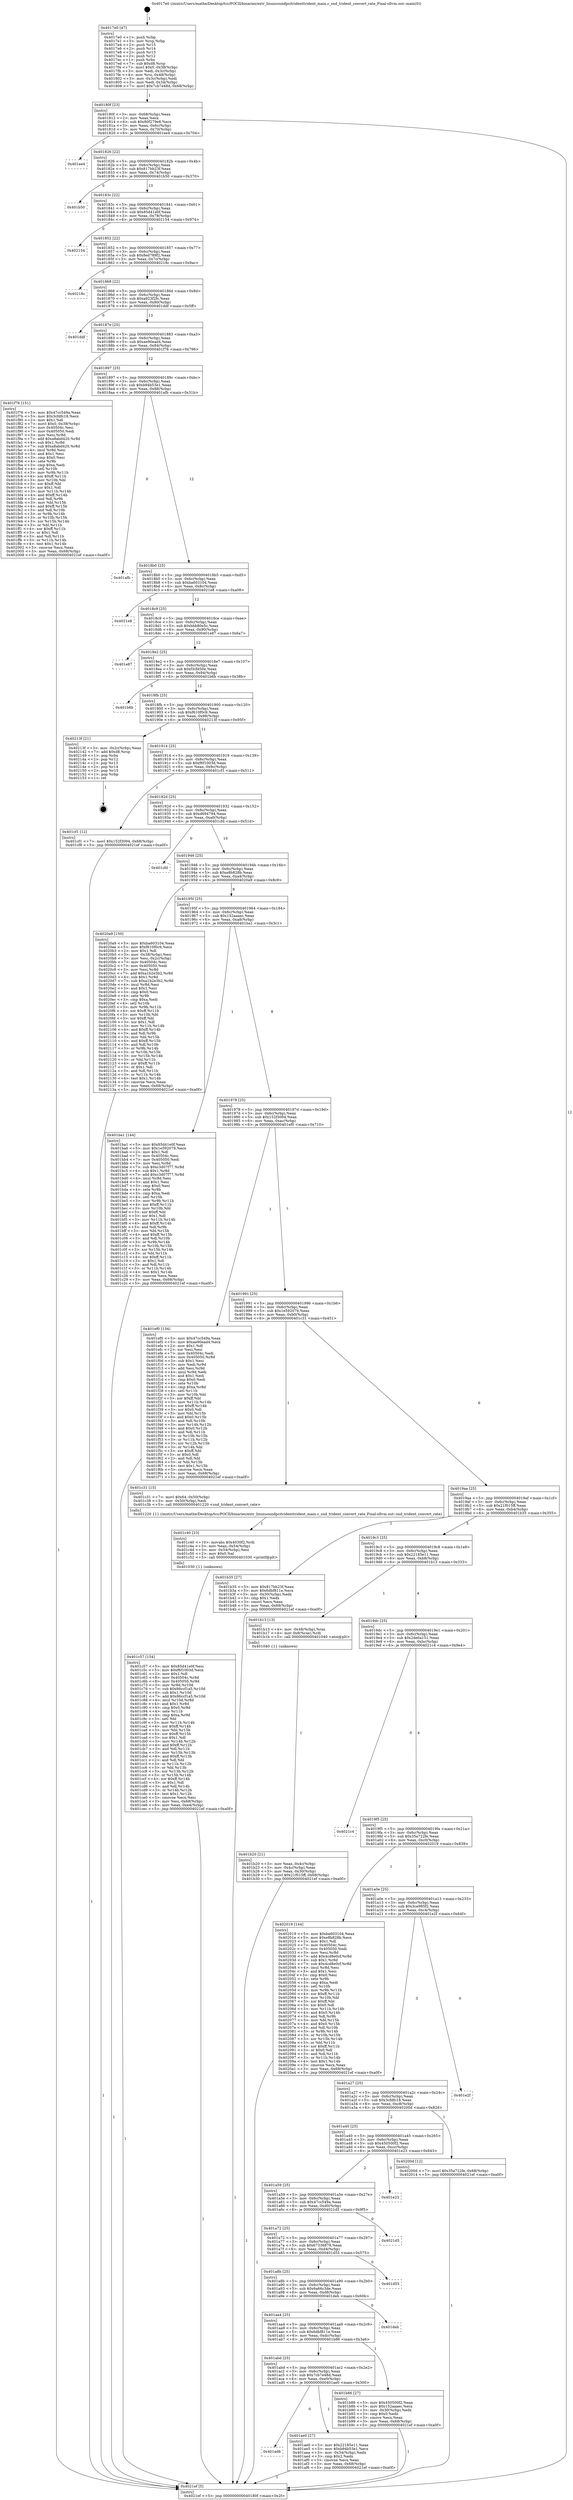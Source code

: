 digraph "0x4017e0" {
  label = "0x4017e0 (/mnt/c/Users/mathe/Desktop/tcc/POCII/binaries/extr_linuxsoundpcitridenttrident_main.c_snd_trident_convert_rate_Final-ollvm.out::main(0))"
  labelloc = "t"
  node[shape=record]

  Entry [label="",width=0.3,height=0.3,shape=circle,fillcolor=black,style=filled]
  "0x40180f" [label="{
     0x40180f [23]\l
     | [instrs]\l
     &nbsp;&nbsp;0x40180f \<+3\>: mov -0x68(%rbp),%eax\l
     &nbsp;&nbsp;0x401812 \<+2\>: mov %eax,%ecx\l
     &nbsp;&nbsp;0x401814 \<+6\>: sub $0x80f279e8,%ecx\l
     &nbsp;&nbsp;0x40181a \<+3\>: mov %eax,-0x6c(%rbp)\l
     &nbsp;&nbsp;0x40181d \<+3\>: mov %ecx,-0x70(%rbp)\l
     &nbsp;&nbsp;0x401820 \<+6\>: je 0000000000401ee4 \<main+0x704\>\l
  }"]
  "0x401ee4" [label="{
     0x401ee4\l
  }", style=dashed]
  "0x401826" [label="{
     0x401826 [22]\l
     | [instrs]\l
     &nbsp;&nbsp;0x401826 \<+5\>: jmp 000000000040182b \<main+0x4b\>\l
     &nbsp;&nbsp;0x40182b \<+3\>: mov -0x6c(%rbp),%eax\l
     &nbsp;&nbsp;0x40182e \<+5\>: sub $0x817bb23f,%eax\l
     &nbsp;&nbsp;0x401833 \<+3\>: mov %eax,-0x74(%rbp)\l
     &nbsp;&nbsp;0x401836 \<+6\>: je 0000000000401b50 \<main+0x370\>\l
  }"]
  Exit [label="",width=0.3,height=0.3,shape=circle,fillcolor=black,style=filled,peripheries=2]
  "0x401b50" [label="{
     0x401b50\l
  }", style=dashed]
  "0x40183c" [label="{
     0x40183c [22]\l
     | [instrs]\l
     &nbsp;&nbsp;0x40183c \<+5\>: jmp 0000000000401841 \<main+0x61\>\l
     &nbsp;&nbsp;0x401841 \<+3\>: mov -0x6c(%rbp),%eax\l
     &nbsp;&nbsp;0x401844 \<+5\>: sub $0x85d41e0f,%eax\l
     &nbsp;&nbsp;0x401849 \<+3\>: mov %eax,-0x78(%rbp)\l
     &nbsp;&nbsp;0x40184c \<+6\>: je 0000000000402154 \<main+0x974\>\l
  }"]
  "0x401c57" [label="{
     0x401c57 [154]\l
     | [instrs]\l
     &nbsp;&nbsp;0x401c57 \<+5\>: mov $0x85d41e0f,%esi\l
     &nbsp;&nbsp;0x401c5c \<+5\>: mov $0xf6f1003d,%ecx\l
     &nbsp;&nbsp;0x401c61 \<+2\>: mov $0x1,%dl\l
     &nbsp;&nbsp;0x401c63 \<+8\>: mov 0x40504c,%r8d\l
     &nbsp;&nbsp;0x401c6b \<+8\>: mov 0x405050,%r9d\l
     &nbsp;&nbsp;0x401c73 \<+3\>: mov %r8d,%r10d\l
     &nbsp;&nbsp;0x401c76 \<+7\>: sub $0x86ccf1a5,%r10d\l
     &nbsp;&nbsp;0x401c7d \<+4\>: sub $0x1,%r10d\l
     &nbsp;&nbsp;0x401c81 \<+7\>: add $0x86ccf1a5,%r10d\l
     &nbsp;&nbsp;0x401c88 \<+4\>: imul %r10d,%r8d\l
     &nbsp;&nbsp;0x401c8c \<+4\>: and $0x1,%r8d\l
     &nbsp;&nbsp;0x401c90 \<+4\>: cmp $0x0,%r8d\l
     &nbsp;&nbsp;0x401c94 \<+4\>: sete %r11b\l
     &nbsp;&nbsp;0x401c98 \<+4\>: cmp $0xa,%r9d\l
     &nbsp;&nbsp;0x401c9c \<+3\>: setl %bl\l
     &nbsp;&nbsp;0x401c9f \<+3\>: mov %r11b,%r14b\l
     &nbsp;&nbsp;0x401ca2 \<+4\>: xor $0xff,%r14b\l
     &nbsp;&nbsp;0x401ca6 \<+3\>: mov %bl,%r15b\l
     &nbsp;&nbsp;0x401ca9 \<+4\>: xor $0xff,%r15b\l
     &nbsp;&nbsp;0x401cad \<+3\>: xor $0x1,%dl\l
     &nbsp;&nbsp;0x401cb0 \<+3\>: mov %r14b,%r12b\l
     &nbsp;&nbsp;0x401cb3 \<+4\>: and $0xff,%r12b\l
     &nbsp;&nbsp;0x401cb7 \<+3\>: and %dl,%r11b\l
     &nbsp;&nbsp;0x401cba \<+3\>: mov %r15b,%r13b\l
     &nbsp;&nbsp;0x401cbd \<+4\>: and $0xff,%r13b\l
     &nbsp;&nbsp;0x401cc1 \<+2\>: and %dl,%bl\l
     &nbsp;&nbsp;0x401cc3 \<+3\>: or %r11b,%r12b\l
     &nbsp;&nbsp;0x401cc6 \<+3\>: or %bl,%r13b\l
     &nbsp;&nbsp;0x401cc9 \<+3\>: xor %r13b,%r12b\l
     &nbsp;&nbsp;0x401ccc \<+3\>: or %r15b,%r14b\l
     &nbsp;&nbsp;0x401ccf \<+4\>: xor $0xff,%r14b\l
     &nbsp;&nbsp;0x401cd3 \<+3\>: or $0x1,%dl\l
     &nbsp;&nbsp;0x401cd6 \<+3\>: and %dl,%r14b\l
     &nbsp;&nbsp;0x401cd9 \<+3\>: or %r14b,%r12b\l
     &nbsp;&nbsp;0x401cdc \<+4\>: test $0x1,%r12b\l
     &nbsp;&nbsp;0x401ce0 \<+3\>: cmovne %ecx,%esi\l
     &nbsp;&nbsp;0x401ce3 \<+3\>: mov %esi,-0x68(%rbp)\l
     &nbsp;&nbsp;0x401ce6 \<+6\>: mov %eax,-0xe4(%rbp)\l
     &nbsp;&nbsp;0x401cec \<+5\>: jmp 00000000004021ef \<main+0xa0f\>\l
  }"]
  "0x402154" [label="{
     0x402154\l
  }", style=dashed]
  "0x401852" [label="{
     0x401852 [22]\l
     | [instrs]\l
     &nbsp;&nbsp;0x401852 \<+5\>: jmp 0000000000401857 \<main+0x77\>\l
     &nbsp;&nbsp;0x401857 \<+3\>: mov -0x6c(%rbp),%eax\l
     &nbsp;&nbsp;0x40185a \<+5\>: sub $0x8ed789f2,%eax\l
     &nbsp;&nbsp;0x40185f \<+3\>: mov %eax,-0x7c(%rbp)\l
     &nbsp;&nbsp;0x401862 \<+6\>: je 000000000040218c \<main+0x9ac\>\l
  }"]
  "0x401c40" [label="{
     0x401c40 [23]\l
     | [instrs]\l
     &nbsp;&nbsp;0x401c40 \<+10\>: movabs $0x4030f2,%rdi\l
     &nbsp;&nbsp;0x401c4a \<+3\>: mov %eax,-0x54(%rbp)\l
     &nbsp;&nbsp;0x401c4d \<+3\>: mov -0x54(%rbp),%esi\l
     &nbsp;&nbsp;0x401c50 \<+2\>: mov $0x0,%al\l
     &nbsp;&nbsp;0x401c52 \<+5\>: call 0000000000401030 \<printf@plt\>\l
     | [calls]\l
     &nbsp;&nbsp;0x401030 \{1\} (unknown)\l
  }"]
  "0x40218c" [label="{
     0x40218c\l
  }", style=dashed]
  "0x401868" [label="{
     0x401868 [22]\l
     | [instrs]\l
     &nbsp;&nbsp;0x401868 \<+5\>: jmp 000000000040186d \<main+0x8d\>\l
     &nbsp;&nbsp;0x40186d \<+3\>: mov -0x6c(%rbp),%eax\l
     &nbsp;&nbsp;0x401870 \<+5\>: sub $0xa923f2fc,%eax\l
     &nbsp;&nbsp;0x401875 \<+3\>: mov %eax,-0x80(%rbp)\l
     &nbsp;&nbsp;0x401878 \<+6\>: je 0000000000401ddf \<main+0x5ff\>\l
  }"]
  "0x401b20" [label="{
     0x401b20 [21]\l
     | [instrs]\l
     &nbsp;&nbsp;0x401b20 \<+3\>: mov %eax,-0x4c(%rbp)\l
     &nbsp;&nbsp;0x401b23 \<+3\>: mov -0x4c(%rbp),%eax\l
     &nbsp;&nbsp;0x401b26 \<+3\>: mov %eax,-0x30(%rbp)\l
     &nbsp;&nbsp;0x401b29 \<+7\>: movl $0x21f015ff,-0x68(%rbp)\l
     &nbsp;&nbsp;0x401b30 \<+5\>: jmp 00000000004021ef \<main+0xa0f\>\l
  }"]
  "0x401ddf" [label="{
     0x401ddf\l
  }", style=dashed]
  "0x40187e" [label="{
     0x40187e [25]\l
     | [instrs]\l
     &nbsp;&nbsp;0x40187e \<+5\>: jmp 0000000000401883 \<main+0xa3\>\l
     &nbsp;&nbsp;0x401883 \<+3\>: mov -0x6c(%rbp),%eax\l
     &nbsp;&nbsp;0x401886 \<+5\>: sub $0xae90ead4,%eax\l
     &nbsp;&nbsp;0x40188b \<+6\>: mov %eax,-0x84(%rbp)\l
     &nbsp;&nbsp;0x401891 \<+6\>: je 0000000000401f76 \<main+0x796\>\l
  }"]
  "0x4017e0" [label="{
     0x4017e0 [47]\l
     | [instrs]\l
     &nbsp;&nbsp;0x4017e0 \<+1\>: push %rbp\l
     &nbsp;&nbsp;0x4017e1 \<+3\>: mov %rsp,%rbp\l
     &nbsp;&nbsp;0x4017e4 \<+2\>: push %r15\l
     &nbsp;&nbsp;0x4017e6 \<+2\>: push %r14\l
     &nbsp;&nbsp;0x4017e8 \<+2\>: push %r13\l
     &nbsp;&nbsp;0x4017ea \<+2\>: push %r12\l
     &nbsp;&nbsp;0x4017ec \<+1\>: push %rbx\l
     &nbsp;&nbsp;0x4017ed \<+7\>: sub $0xd8,%rsp\l
     &nbsp;&nbsp;0x4017f4 \<+7\>: movl $0x0,-0x38(%rbp)\l
     &nbsp;&nbsp;0x4017fb \<+3\>: mov %edi,-0x3c(%rbp)\l
     &nbsp;&nbsp;0x4017fe \<+4\>: mov %rsi,-0x48(%rbp)\l
     &nbsp;&nbsp;0x401802 \<+3\>: mov -0x3c(%rbp),%edi\l
     &nbsp;&nbsp;0x401805 \<+3\>: mov %edi,-0x34(%rbp)\l
     &nbsp;&nbsp;0x401808 \<+7\>: movl $0x7cb7e48d,-0x68(%rbp)\l
  }"]
  "0x401f76" [label="{
     0x401f76 [151]\l
     | [instrs]\l
     &nbsp;&nbsp;0x401f76 \<+5\>: mov $0x47cc549a,%eax\l
     &nbsp;&nbsp;0x401f7b \<+5\>: mov $0x3cfdfc18,%ecx\l
     &nbsp;&nbsp;0x401f80 \<+2\>: mov $0x1,%dl\l
     &nbsp;&nbsp;0x401f82 \<+7\>: movl $0x0,-0x38(%rbp)\l
     &nbsp;&nbsp;0x401f89 \<+7\>: mov 0x40504c,%esi\l
     &nbsp;&nbsp;0x401f90 \<+7\>: mov 0x405050,%edi\l
     &nbsp;&nbsp;0x401f97 \<+3\>: mov %esi,%r8d\l
     &nbsp;&nbsp;0x401f9a \<+7\>: add $0xa8abd420,%r8d\l
     &nbsp;&nbsp;0x401fa1 \<+4\>: sub $0x1,%r8d\l
     &nbsp;&nbsp;0x401fa5 \<+7\>: sub $0xa8abd420,%r8d\l
     &nbsp;&nbsp;0x401fac \<+4\>: imul %r8d,%esi\l
     &nbsp;&nbsp;0x401fb0 \<+3\>: and $0x1,%esi\l
     &nbsp;&nbsp;0x401fb3 \<+3\>: cmp $0x0,%esi\l
     &nbsp;&nbsp;0x401fb6 \<+4\>: sete %r9b\l
     &nbsp;&nbsp;0x401fba \<+3\>: cmp $0xa,%edi\l
     &nbsp;&nbsp;0x401fbd \<+4\>: setl %r10b\l
     &nbsp;&nbsp;0x401fc1 \<+3\>: mov %r9b,%r11b\l
     &nbsp;&nbsp;0x401fc4 \<+4\>: xor $0xff,%r11b\l
     &nbsp;&nbsp;0x401fc8 \<+3\>: mov %r10b,%bl\l
     &nbsp;&nbsp;0x401fcb \<+3\>: xor $0xff,%bl\l
     &nbsp;&nbsp;0x401fce \<+3\>: xor $0x1,%dl\l
     &nbsp;&nbsp;0x401fd1 \<+3\>: mov %r11b,%r14b\l
     &nbsp;&nbsp;0x401fd4 \<+4\>: and $0xff,%r14b\l
     &nbsp;&nbsp;0x401fd8 \<+3\>: and %dl,%r9b\l
     &nbsp;&nbsp;0x401fdb \<+3\>: mov %bl,%r15b\l
     &nbsp;&nbsp;0x401fde \<+4\>: and $0xff,%r15b\l
     &nbsp;&nbsp;0x401fe2 \<+3\>: and %dl,%r10b\l
     &nbsp;&nbsp;0x401fe5 \<+3\>: or %r9b,%r14b\l
     &nbsp;&nbsp;0x401fe8 \<+3\>: or %r10b,%r15b\l
     &nbsp;&nbsp;0x401feb \<+3\>: xor %r15b,%r14b\l
     &nbsp;&nbsp;0x401fee \<+3\>: or %bl,%r11b\l
     &nbsp;&nbsp;0x401ff1 \<+4\>: xor $0xff,%r11b\l
     &nbsp;&nbsp;0x401ff5 \<+3\>: or $0x1,%dl\l
     &nbsp;&nbsp;0x401ff8 \<+3\>: and %dl,%r11b\l
     &nbsp;&nbsp;0x401ffb \<+3\>: or %r11b,%r14b\l
     &nbsp;&nbsp;0x401ffe \<+4\>: test $0x1,%r14b\l
     &nbsp;&nbsp;0x402002 \<+3\>: cmovne %ecx,%eax\l
     &nbsp;&nbsp;0x402005 \<+3\>: mov %eax,-0x68(%rbp)\l
     &nbsp;&nbsp;0x402008 \<+5\>: jmp 00000000004021ef \<main+0xa0f\>\l
  }"]
  "0x401897" [label="{
     0x401897 [25]\l
     | [instrs]\l
     &nbsp;&nbsp;0x401897 \<+5\>: jmp 000000000040189c \<main+0xbc\>\l
     &nbsp;&nbsp;0x40189c \<+3\>: mov -0x6c(%rbp),%eax\l
     &nbsp;&nbsp;0x40189f \<+5\>: sub $0xb94b53e1,%eax\l
     &nbsp;&nbsp;0x4018a4 \<+6\>: mov %eax,-0x88(%rbp)\l
     &nbsp;&nbsp;0x4018aa \<+6\>: je 0000000000401afb \<main+0x31b\>\l
  }"]
  "0x4021ef" [label="{
     0x4021ef [5]\l
     | [instrs]\l
     &nbsp;&nbsp;0x4021ef \<+5\>: jmp 000000000040180f \<main+0x2f\>\l
  }"]
  "0x401afb" [label="{
     0x401afb\l
  }", style=dashed]
  "0x4018b0" [label="{
     0x4018b0 [25]\l
     | [instrs]\l
     &nbsp;&nbsp;0x4018b0 \<+5\>: jmp 00000000004018b5 \<main+0xd5\>\l
     &nbsp;&nbsp;0x4018b5 \<+3\>: mov -0x6c(%rbp),%eax\l
     &nbsp;&nbsp;0x4018b8 \<+5\>: sub $0xba603104,%eax\l
     &nbsp;&nbsp;0x4018bd \<+6\>: mov %eax,-0x8c(%rbp)\l
     &nbsp;&nbsp;0x4018c3 \<+6\>: je 00000000004021e8 \<main+0xa08\>\l
  }"]
  "0x401ad6" [label="{
     0x401ad6\l
  }", style=dashed]
  "0x4021e8" [label="{
     0x4021e8\l
  }", style=dashed]
  "0x4018c9" [label="{
     0x4018c9 [25]\l
     | [instrs]\l
     &nbsp;&nbsp;0x4018c9 \<+5\>: jmp 00000000004018ce \<main+0xee\>\l
     &nbsp;&nbsp;0x4018ce \<+3\>: mov -0x6c(%rbp),%eax\l
     &nbsp;&nbsp;0x4018d1 \<+5\>: sub $0xbbb80e5c,%eax\l
     &nbsp;&nbsp;0x4018d6 \<+6\>: mov %eax,-0x90(%rbp)\l
     &nbsp;&nbsp;0x4018dc \<+6\>: je 0000000000401e87 \<main+0x6a7\>\l
  }"]
  "0x401ae0" [label="{
     0x401ae0 [27]\l
     | [instrs]\l
     &nbsp;&nbsp;0x401ae0 \<+5\>: mov $0x22185e11,%eax\l
     &nbsp;&nbsp;0x401ae5 \<+5\>: mov $0xb94b53e1,%ecx\l
     &nbsp;&nbsp;0x401aea \<+3\>: mov -0x34(%rbp),%edx\l
     &nbsp;&nbsp;0x401aed \<+3\>: cmp $0x2,%edx\l
     &nbsp;&nbsp;0x401af0 \<+3\>: cmovne %ecx,%eax\l
     &nbsp;&nbsp;0x401af3 \<+3\>: mov %eax,-0x68(%rbp)\l
     &nbsp;&nbsp;0x401af6 \<+5\>: jmp 00000000004021ef \<main+0xa0f\>\l
  }"]
  "0x401e87" [label="{
     0x401e87\l
  }", style=dashed]
  "0x4018e2" [label="{
     0x4018e2 [25]\l
     | [instrs]\l
     &nbsp;&nbsp;0x4018e2 \<+5\>: jmp 00000000004018e7 \<main+0x107\>\l
     &nbsp;&nbsp;0x4018e7 \<+3\>: mov -0x6c(%rbp),%eax\l
     &nbsp;&nbsp;0x4018ea \<+5\>: sub $0xf3cfd50e,%eax\l
     &nbsp;&nbsp;0x4018ef \<+6\>: mov %eax,-0x94(%rbp)\l
     &nbsp;&nbsp;0x4018f5 \<+6\>: je 0000000000401b6b \<main+0x38b\>\l
  }"]
  "0x401abd" [label="{
     0x401abd [25]\l
     | [instrs]\l
     &nbsp;&nbsp;0x401abd \<+5\>: jmp 0000000000401ac2 \<main+0x2e2\>\l
     &nbsp;&nbsp;0x401ac2 \<+3\>: mov -0x6c(%rbp),%eax\l
     &nbsp;&nbsp;0x401ac5 \<+5\>: sub $0x7cb7e48d,%eax\l
     &nbsp;&nbsp;0x401aca \<+6\>: mov %eax,-0xe0(%rbp)\l
     &nbsp;&nbsp;0x401ad0 \<+6\>: je 0000000000401ae0 \<main+0x300\>\l
  }"]
  "0x401b6b" [label="{
     0x401b6b\l
  }", style=dashed]
  "0x4018fb" [label="{
     0x4018fb [25]\l
     | [instrs]\l
     &nbsp;&nbsp;0x4018fb \<+5\>: jmp 0000000000401900 \<main+0x120\>\l
     &nbsp;&nbsp;0x401900 \<+3\>: mov -0x6c(%rbp),%eax\l
     &nbsp;&nbsp;0x401903 \<+5\>: sub $0xf610f0c9,%eax\l
     &nbsp;&nbsp;0x401908 \<+6\>: mov %eax,-0x98(%rbp)\l
     &nbsp;&nbsp;0x40190e \<+6\>: je 000000000040213f \<main+0x95f\>\l
  }"]
  "0x401b86" [label="{
     0x401b86 [27]\l
     | [instrs]\l
     &nbsp;&nbsp;0x401b86 \<+5\>: mov $0x450500f2,%eax\l
     &nbsp;&nbsp;0x401b8b \<+5\>: mov $0x152aaaec,%ecx\l
     &nbsp;&nbsp;0x401b90 \<+3\>: mov -0x30(%rbp),%edx\l
     &nbsp;&nbsp;0x401b93 \<+3\>: cmp $0x0,%edx\l
     &nbsp;&nbsp;0x401b96 \<+3\>: cmove %ecx,%eax\l
     &nbsp;&nbsp;0x401b99 \<+3\>: mov %eax,-0x68(%rbp)\l
     &nbsp;&nbsp;0x401b9c \<+5\>: jmp 00000000004021ef \<main+0xa0f\>\l
  }"]
  "0x40213f" [label="{
     0x40213f [21]\l
     | [instrs]\l
     &nbsp;&nbsp;0x40213f \<+3\>: mov -0x2c(%rbp),%eax\l
     &nbsp;&nbsp;0x402142 \<+7\>: add $0xd8,%rsp\l
     &nbsp;&nbsp;0x402149 \<+1\>: pop %rbx\l
     &nbsp;&nbsp;0x40214a \<+2\>: pop %r12\l
     &nbsp;&nbsp;0x40214c \<+2\>: pop %r13\l
     &nbsp;&nbsp;0x40214e \<+2\>: pop %r14\l
     &nbsp;&nbsp;0x402150 \<+2\>: pop %r15\l
     &nbsp;&nbsp;0x402152 \<+1\>: pop %rbp\l
     &nbsp;&nbsp;0x402153 \<+1\>: ret\l
  }"]
  "0x401914" [label="{
     0x401914 [25]\l
     | [instrs]\l
     &nbsp;&nbsp;0x401914 \<+5\>: jmp 0000000000401919 \<main+0x139\>\l
     &nbsp;&nbsp;0x401919 \<+3\>: mov -0x6c(%rbp),%eax\l
     &nbsp;&nbsp;0x40191c \<+5\>: sub $0xf6f1003d,%eax\l
     &nbsp;&nbsp;0x401921 \<+6\>: mov %eax,-0x9c(%rbp)\l
     &nbsp;&nbsp;0x401927 \<+6\>: je 0000000000401cf1 \<main+0x511\>\l
  }"]
  "0x401aa4" [label="{
     0x401aa4 [25]\l
     | [instrs]\l
     &nbsp;&nbsp;0x401aa4 \<+5\>: jmp 0000000000401aa9 \<main+0x2c9\>\l
     &nbsp;&nbsp;0x401aa9 \<+3\>: mov -0x6c(%rbp),%eax\l
     &nbsp;&nbsp;0x401aac \<+5\>: sub $0x6dbf811e,%eax\l
     &nbsp;&nbsp;0x401ab1 \<+6\>: mov %eax,-0xdc(%rbp)\l
     &nbsp;&nbsp;0x401ab7 \<+6\>: je 0000000000401b86 \<main+0x3a6\>\l
  }"]
  "0x401cf1" [label="{
     0x401cf1 [12]\l
     | [instrs]\l
     &nbsp;&nbsp;0x401cf1 \<+7\>: movl $0x152f3094,-0x68(%rbp)\l
     &nbsp;&nbsp;0x401cf8 \<+5\>: jmp 00000000004021ef \<main+0xa0f\>\l
  }"]
  "0x40192d" [label="{
     0x40192d [25]\l
     | [instrs]\l
     &nbsp;&nbsp;0x40192d \<+5\>: jmp 0000000000401932 \<main+0x152\>\l
     &nbsp;&nbsp;0x401932 \<+3\>: mov -0x6c(%rbp),%eax\l
     &nbsp;&nbsp;0x401935 \<+5\>: sub $0xd694794,%eax\l
     &nbsp;&nbsp;0x40193a \<+6\>: mov %eax,-0xa0(%rbp)\l
     &nbsp;&nbsp;0x401940 \<+6\>: je 0000000000401cfd \<main+0x51d\>\l
  }"]
  "0x401deb" [label="{
     0x401deb\l
  }", style=dashed]
  "0x401cfd" [label="{
     0x401cfd\l
  }", style=dashed]
  "0x401946" [label="{
     0x401946 [25]\l
     | [instrs]\l
     &nbsp;&nbsp;0x401946 \<+5\>: jmp 000000000040194b \<main+0x16b\>\l
     &nbsp;&nbsp;0x40194b \<+3\>: mov -0x6c(%rbp),%eax\l
     &nbsp;&nbsp;0x40194e \<+5\>: sub $0xe8b828b,%eax\l
     &nbsp;&nbsp;0x401953 \<+6\>: mov %eax,-0xa4(%rbp)\l
     &nbsp;&nbsp;0x401959 \<+6\>: je 00000000004020a9 \<main+0x8c9\>\l
  }"]
  "0x401a8b" [label="{
     0x401a8b [25]\l
     | [instrs]\l
     &nbsp;&nbsp;0x401a8b \<+5\>: jmp 0000000000401a90 \<main+0x2b0\>\l
     &nbsp;&nbsp;0x401a90 \<+3\>: mov -0x6c(%rbp),%eax\l
     &nbsp;&nbsp;0x401a93 \<+5\>: sub $0x6a66c3de,%eax\l
     &nbsp;&nbsp;0x401a98 \<+6\>: mov %eax,-0xd8(%rbp)\l
     &nbsp;&nbsp;0x401a9e \<+6\>: je 0000000000401deb \<main+0x60b\>\l
  }"]
  "0x4020a9" [label="{
     0x4020a9 [150]\l
     | [instrs]\l
     &nbsp;&nbsp;0x4020a9 \<+5\>: mov $0xba603104,%eax\l
     &nbsp;&nbsp;0x4020ae \<+5\>: mov $0xf610f0c9,%ecx\l
     &nbsp;&nbsp;0x4020b3 \<+2\>: mov $0x1,%dl\l
     &nbsp;&nbsp;0x4020b5 \<+3\>: mov -0x38(%rbp),%esi\l
     &nbsp;&nbsp;0x4020b8 \<+3\>: mov %esi,-0x2c(%rbp)\l
     &nbsp;&nbsp;0x4020bb \<+7\>: mov 0x40504c,%esi\l
     &nbsp;&nbsp;0x4020c2 \<+7\>: mov 0x405050,%edi\l
     &nbsp;&nbsp;0x4020c9 \<+3\>: mov %esi,%r8d\l
     &nbsp;&nbsp;0x4020cc \<+7\>: add $0xa1b2e3b2,%r8d\l
     &nbsp;&nbsp;0x4020d3 \<+4\>: sub $0x1,%r8d\l
     &nbsp;&nbsp;0x4020d7 \<+7\>: sub $0xa1b2e3b2,%r8d\l
     &nbsp;&nbsp;0x4020de \<+4\>: imul %r8d,%esi\l
     &nbsp;&nbsp;0x4020e2 \<+3\>: and $0x1,%esi\l
     &nbsp;&nbsp;0x4020e5 \<+3\>: cmp $0x0,%esi\l
     &nbsp;&nbsp;0x4020e8 \<+4\>: sete %r9b\l
     &nbsp;&nbsp;0x4020ec \<+3\>: cmp $0xa,%edi\l
     &nbsp;&nbsp;0x4020ef \<+4\>: setl %r10b\l
     &nbsp;&nbsp;0x4020f3 \<+3\>: mov %r9b,%r11b\l
     &nbsp;&nbsp;0x4020f6 \<+4\>: xor $0xff,%r11b\l
     &nbsp;&nbsp;0x4020fa \<+3\>: mov %r10b,%bl\l
     &nbsp;&nbsp;0x4020fd \<+3\>: xor $0xff,%bl\l
     &nbsp;&nbsp;0x402100 \<+3\>: xor $0x1,%dl\l
     &nbsp;&nbsp;0x402103 \<+3\>: mov %r11b,%r14b\l
     &nbsp;&nbsp;0x402106 \<+4\>: and $0xff,%r14b\l
     &nbsp;&nbsp;0x40210a \<+3\>: and %dl,%r9b\l
     &nbsp;&nbsp;0x40210d \<+3\>: mov %bl,%r15b\l
     &nbsp;&nbsp;0x402110 \<+4\>: and $0xff,%r15b\l
     &nbsp;&nbsp;0x402114 \<+3\>: and %dl,%r10b\l
     &nbsp;&nbsp;0x402117 \<+3\>: or %r9b,%r14b\l
     &nbsp;&nbsp;0x40211a \<+3\>: or %r10b,%r15b\l
     &nbsp;&nbsp;0x40211d \<+3\>: xor %r15b,%r14b\l
     &nbsp;&nbsp;0x402120 \<+3\>: or %bl,%r11b\l
     &nbsp;&nbsp;0x402123 \<+4\>: xor $0xff,%r11b\l
     &nbsp;&nbsp;0x402127 \<+3\>: or $0x1,%dl\l
     &nbsp;&nbsp;0x40212a \<+3\>: and %dl,%r11b\l
     &nbsp;&nbsp;0x40212d \<+3\>: or %r11b,%r14b\l
     &nbsp;&nbsp;0x402130 \<+4\>: test $0x1,%r14b\l
     &nbsp;&nbsp;0x402134 \<+3\>: cmovne %ecx,%eax\l
     &nbsp;&nbsp;0x402137 \<+3\>: mov %eax,-0x68(%rbp)\l
     &nbsp;&nbsp;0x40213a \<+5\>: jmp 00000000004021ef \<main+0xa0f\>\l
  }"]
  "0x40195f" [label="{
     0x40195f [25]\l
     | [instrs]\l
     &nbsp;&nbsp;0x40195f \<+5\>: jmp 0000000000401964 \<main+0x184\>\l
     &nbsp;&nbsp;0x401964 \<+3\>: mov -0x6c(%rbp),%eax\l
     &nbsp;&nbsp;0x401967 \<+5\>: sub $0x152aaaec,%eax\l
     &nbsp;&nbsp;0x40196c \<+6\>: mov %eax,-0xa8(%rbp)\l
     &nbsp;&nbsp;0x401972 \<+6\>: je 0000000000401ba1 \<main+0x3c1\>\l
  }"]
  "0x401d55" [label="{
     0x401d55\l
  }", style=dashed]
  "0x401ba1" [label="{
     0x401ba1 [144]\l
     | [instrs]\l
     &nbsp;&nbsp;0x401ba1 \<+5\>: mov $0x85d41e0f,%eax\l
     &nbsp;&nbsp;0x401ba6 \<+5\>: mov $0x1e592079,%ecx\l
     &nbsp;&nbsp;0x401bab \<+2\>: mov $0x1,%dl\l
     &nbsp;&nbsp;0x401bad \<+7\>: mov 0x40504c,%esi\l
     &nbsp;&nbsp;0x401bb4 \<+7\>: mov 0x405050,%edi\l
     &nbsp;&nbsp;0x401bbb \<+3\>: mov %esi,%r8d\l
     &nbsp;&nbsp;0x401bbe \<+7\>: sub $0xc3d07f77,%r8d\l
     &nbsp;&nbsp;0x401bc5 \<+4\>: sub $0x1,%r8d\l
     &nbsp;&nbsp;0x401bc9 \<+7\>: add $0xc3d07f77,%r8d\l
     &nbsp;&nbsp;0x401bd0 \<+4\>: imul %r8d,%esi\l
     &nbsp;&nbsp;0x401bd4 \<+3\>: and $0x1,%esi\l
     &nbsp;&nbsp;0x401bd7 \<+3\>: cmp $0x0,%esi\l
     &nbsp;&nbsp;0x401bda \<+4\>: sete %r9b\l
     &nbsp;&nbsp;0x401bde \<+3\>: cmp $0xa,%edi\l
     &nbsp;&nbsp;0x401be1 \<+4\>: setl %r10b\l
     &nbsp;&nbsp;0x401be5 \<+3\>: mov %r9b,%r11b\l
     &nbsp;&nbsp;0x401be8 \<+4\>: xor $0xff,%r11b\l
     &nbsp;&nbsp;0x401bec \<+3\>: mov %r10b,%bl\l
     &nbsp;&nbsp;0x401bef \<+3\>: xor $0xff,%bl\l
     &nbsp;&nbsp;0x401bf2 \<+3\>: xor $0x1,%dl\l
     &nbsp;&nbsp;0x401bf5 \<+3\>: mov %r11b,%r14b\l
     &nbsp;&nbsp;0x401bf8 \<+4\>: and $0xff,%r14b\l
     &nbsp;&nbsp;0x401bfc \<+3\>: and %dl,%r9b\l
     &nbsp;&nbsp;0x401bff \<+3\>: mov %bl,%r15b\l
     &nbsp;&nbsp;0x401c02 \<+4\>: and $0xff,%r15b\l
     &nbsp;&nbsp;0x401c06 \<+3\>: and %dl,%r10b\l
     &nbsp;&nbsp;0x401c09 \<+3\>: or %r9b,%r14b\l
     &nbsp;&nbsp;0x401c0c \<+3\>: or %r10b,%r15b\l
     &nbsp;&nbsp;0x401c0f \<+3\>: xor %r15b,%r14b\l
     &nbsp;&nbsp;0x401c12 \<+3\>: or %bl,%r11b\l
     &nbsp;&nbsp;0x401c15 \<+4\>: xor $0xff,%r11b\l
     &nbsp;&nbsp;0x401c19 \<+3\>: or $0x1,%dl\l
     &nbsp;&nbsp;0x401c1c \<+3\>: and %dl,%r11b\l
     &nbsp;&nbsp;0x401c1f \<+3\>: or %r11b,%r14b\l
     &nbsp;&nbsp;0x401c22 \<+4\>: test $0x1,%r14b\l
     &nbsp;&nbsp;0x401c26 \<+3\>: cmovne %ecx,%eax\l
     &nbsp;&nbsp;0x401c29 \<+3\>: mov %eax,-0x68(%rbp)\l
     &nbsp;&nbsp;0x401c2c \<+5\>: jmp 00000000004021ef \<main+0xa0f\>\l
  }"]
  "0x401978" [label="{
     0x401978 [25]\l
     | [instrs]\l
     &nbsp;&nbsp;0x401978 \<+5\>: jmp 000000000040197d \<main+0x19d\>\l
     &nbsp;&nbsp;0x40197d \<+3\>: mov -0x6c(%rbp),%eax\l
     &nbsp;&nbsp;0x401980 \<+5\>: sub $0x152f3094,%eax\l
     &nbsp;&nbsp;0x401985 \<+6\>: mov %eax,-0xac(%rbp)\l
     &nbsp;&nbsp;0x40198b \<+6\>: je 0000000000401ef0 \<main+0x710\>\l
  }"]
  "0x401a72" [label="{
     0x401a72 [25]\l
     | [instrs]\l
     &nbsp;&nbsp;0x401a72 \<+5\>: jmp 0000000000401a77 \<main+0x297\>\l
     &nbsp;&nbsp;0x401a77 \<+3\>: mov -0x6c(%rbp),%eax\l
     &nbsp;&nbsp;0x401a7a \<+5\>: sub $0x67336878,%eax\l
     &nbsp;&nbsp;0x401a7f \<+6\>: mov %eax,-0xd4(%rbp)\l
     &nbsp;&nbsp;0x401a85 \<+6\>: je 0000000000401d55 \<main+0x575\>\l
  }"]
  "0x401ef0" [label="{
     0x401ef0 [134]\l
     | [instrs]\l
     &nbsp;&nbsp;0x401ef0 \<+5\>: mov $0x47cc549a,%eax\l
     &nbsp;&nbsp;0x401ef5 \<+5\>: mov $0xae90ead4,%ecx\l
     &nbsp;&nbsp;0x401efa \<+2\>: mov $0x1,%dl\l
     &nbsp;&nbsp;0x401efc \<+2\>: xor %esi,%esi\l
     &nbsp;&nbsp;0x401efe \<+7\>: mov 0x40504c,%edi\l
     &nbsp;&nbsp;0x401f05 \<+8\>: mov 0x405050,%r8d\l
     &nbsp;&nbsp;0x401f0d \<+3\>: sub $0x1,%esi\l
     &nbsp;&nbsp;0x401f10 \<+3\>: mov %edi,%r9d\l
     &nbsp;&nbsp;0x401f13 \<+3\>: add %esi,%r9d\l
     &nbsp;&nbsp;0x401f16 \<+4\>: imul %r9d,%edi\l
     &nbsp;&nbsp;0x401f1a \<+3\>: and $0x1,%edi\l
     &nbsp;&nbsp;0x401f1d \<+3\>: cmp $0x0,%edi\l
     &nbsp;&nbsp;0x401f20 \<+4\>: sete %r10b\l
     &nbsp;&nbsp;0x401f24 \<+4\>: cmp $0xa,%r8d\l
     &nbsp;&nbsp;0x401f28 \<+4\>: setl %r11b\l
     &nbsp;&nbsp;0x401f2c \<+3\>: mov %r10b,%bl\l
     &nbsp;&nbsp;0x401f2f \<+3\>: xor $0xff,%bl\l
     &nbsp;&nbsp;0x401f32 \<+3\>: mov %r11b,%r14b\l
     &nbsp;&nbsp;0x401f35 \<+4\>: xor $0xff,%r14b\l
     &nbsp;&nbsp;0x401f39 \<+3\>: xor $0x0,%dl\l
     &nbsp;&nbsp;0x401f3c \<+3\>: mov %bl,%r15b\l
     &nbsp;&nbsp;0x401f3f \<+4\>: and $0x0,%r15b\l
     &nbsp;&nbsp;0x401f43 \<+3\>: and %dl,%r10b\l
     &nbsp;&nbsp;0x401f46 \<+3\>: mov %r14b,%r12b\l
     &nbsp;&nbsp;0x401f49 \<+4\>: and $0x0,%r12b\l
     &nbsp;&nbsp;0x401f4d \<+3\>: and %dl,%r11b\l
     &nbsp;&nbsp;0x401f50 \<+3\>: or %r10b,%r15b\l
     &nbsp;&nbsp;0x401f53 \<+3\>: or %r11b,%r12b\l
     &nbsp;&nbsp;0x401f56 \<+3\>: xor %r12b,%r15b\l
     &nbsp;&nbsp;0x401f59 \<+3\>: or %r14b,%bl\l
     &nbsp;&nbsp;0x401f5c \<+3\>: xor $0xff,%bl\l
     &nbsp;&nbsp;0x401f5f \<+3\>: or $0x0,%dl\l
     &nbsp;&nbsp;0x401f62 \<+2\>: and %dl,%bl\l
     &nbsp;&nbsp;0x401f64 \<+3\>: or %bl,%r15b\l
     &nbsp;&nbsp;0x401f67 \<+4\>: test $0x1,%r15b\l
     &nbsp;&nbsp;0x401f6b \<+3\>: cmovne %ecx,%eax\l
     &nbsp;&nbsp;0x401f6e \<+3\>: mov %eax,-0x68(%rbp)\l
     &nbsp;&nbsp;0x401f71 \<+5\>: jmp 00000000004021ef \<main+0xa0f\>\l
  }"]
  "0x401991" [label="{
     0x401991 [25]\l
     | [instrs]\l
     &nbsp;&nbsp;0x401991 \<+5\>: jmp 0000000000401996 \<main+0x1b6\>\l
     &nbsp;&nbsp;0x401996 \<+3\>: mov -0x6c(%rbp),%eax\l
     &nbsp;&nbsp;0x401999 \<+5\>: sub $0x1e592079,%eax\l
     &nbsp;&nbsp;0x40199e \<+6\>: mov %eax,-0xb0(%rbp)\l
     &nbsp;&nbsp;0x4019a4 \<+6\>: je 0000000000401c31 \<main+0x451\>\l
  }"]
  "0x4021d5" [label="{
     0x4021d5\l
  }", style=dashed]
  "0x401c31" [label="{
     0x401c31 [15]\l
     | [instrs]\l
     &nbsp;&nbsp;0x401c31 \<+7\>: movl $0x64,-0x50(%rbp)\l
     &nbsp;&nbsp;0x401c38 \<+3\>: mov -0x50(%rbp),%edi\l
     &nbsp;&nbsp;0x401c3b \<+5\>: call 0000000000401220 \<snd_trident_convert_rate\>\l
     | [calls]\l
     &nbsp;&nbsp;0x401220 \{1\} (/mnt/c/Users/mathe/Desktop/tcc/POCII/binaries/extr_linuxsoundpcitridenttrident_main.c_snd_trident_convert_rate_Final-ollvm.out::snd_trident_convert_rate)\l
  }"]
  "0x4019aa" [label="{
     0x4019aa [25]\l
     | [instrs]\l
     &nbsp;&nbsp;0x4019aa \<+5\>: jmp 00000000004019af \<main+0x1cf\>\l
     &nbsp;&nbsp;0x4019af \<+3\>: mov -0x6c(%rbp),%eax\l
     &nbsp;&nbsp;0x4019b2 \<+5\>: sub $0x21f015ff,%eax\l
     &nbsp;&nbsp;0x4019b7 \<+6\>: mov %eax,-0xb4(%rbp)\l
     &nbsp;&nbsp;0x4019bd \<+6\>: je 0000000000401b35 \<main+0x355\>\l
  }"]
  "0x401a59" [label="{
     0x401a59 [25]\l
     | [instrs]\l
     &nbsp;&nbsp;0x401a59 \<+5\>: jmp 0000000000401a5e \<main+0x27e\>\l
     &nbsp;&nbsp;0x401a5e \<+3\>: mov -0x6c(%rbp),%eax\l
     &nbsp;&nbsp;0x401a61 \<+5\>: sub $0x47cc549a,%eax\l
     &nbsp;&nbsp;0x401a66 \<+6\>: mov %eax,-0xd0(%rbp)\l
     &nbsp;&nbsp;0x401a6c \<+6\>: je 00000000004021d5 \<main+0x9f5\>\l
  }"]
  "0x401b35" [label="{
     0x401b35 [27]\l
     | [instrs]\l
     &nbsp;&nbsp;0x401b35 \<+5\>: mov $0x817bb23f,%eax\l
     &nbsp;&nbsp;0x401b3a \<+5\>: mov $0x6dbf811e,%ecx\l
     &nbsp;&nbsp;0x401b3f \<+3\>: mov -0x30(%rbp),%edx\l
     &nbsp;&nbsp;0x401b42 \<+3\>: cmp $0x1,%edx\l
     &nbsp;&nbsp;0x401b45 \<+3\>: cmovl %ecx,%eax\l
     &nbsp;&nbsp;0x401b48 \<+3\>: mov %eax,-0x68(%rbp)\l
     &nbsp;&nbsp;0x401b4b \<+5\>: jmp 00000000004021ef \<main+0xa0f\>\l
  }"]
  "0x4019c3" [label="{
     0x4019c3 [25]\l
     | [instrs]\l
     &nbsp;&nbsp;0x4019c3 \<+5\>: jmp 00000000004019c8 \<main+0x1e8\>\l
     &nbsp;&nbsp;0x4019c8 \<+3\>: mov -0x6c(%rbp),%eax\l
     &nbsp;&nbsp;0x4019cb \<+5\>: sub $0x22185e11,%eax\l
     &nbsp;&nbsp;0x4019d0 \<+6\>: mov %eax,-0xb8(%rbp)\l
     &nbsp;&nbsp;0x4019d6 \<+6\>: je 0000000000401b13 \<main+0x333\>\l
  }"]
  "0x401e23" [label="{
     0x401e23\l
  }", style=dashed]
  "0x401b13" [label="{
     0x401b13 [13]\l
     | [instrs]\l
     &nbsp;&nbsp;0x401b13 \<+4\>: mov -0x48(%rbp),%rax\l
     &nbsp;&nbsp;0x401b17 \<+4\>: mov 0x8(%rax),%rdi\l
     &nbsp;&nbsp;0x401b1b \<+5\>: call 0000000000401040 \<atoi@plt\>\l
     | [calls]\l
     &nbsp;&nbsp;0x401040 \{1\} (unknown)\l
  }"]
  "0x4019dc" [label="{
     0x4019dc [25]\l
     | [instrs]\l
     &nbsp;&nbsp;0x4019dc \<+5\>: jmp 00000000004019e1 \<main+0x201\>\l
     &nbsp;&nbsp;0x4019e1 \<+3\>: mov -0x6c(%rbp),%eax\l
     &nbsp;&nbsp;0x4019e4 \<+5\>: sub $0x2de0a151,%eax\l
     &nbsp;&nbsp;0x4019e9 \<+6\>: mov %eax,-0xbc(%rbp)\l
     &nbsp;&nbsp;0x4019ef \<+6\>: je 00000000004021c4 \<main+0x9e4\>\l
  }"]
  "0x401a40" [label="{
     0x401a40 [25]\l
     | [instrs]\l
     &nbsp;&nbsp;0x401a40 \<+5\>: jmp 0000000000401a45 \<main+0x265\>\l
     &nbsp;&nbsp;0x401a45 \<+3\>: mov -0x6c(%rbp),%eax\l
     &nbsp;&nbsp;0x401a48 \<+5\>: sub $0x450500f2,%eax\l
     &nbsp;&nbsp;0x401a4d \<+6\>: mov %eax,-0xcc(%rbp)\l
     &nbsp;&nbsp;0x401a53 \<+6\>: je 0000000000401e23 \<main+0x643\>\l
  }"]
  "0x4021c4" [label="{
     0x4021c4\l
  }", style=dashed]
  "0x4019f5" [label="{
     0x4019f5 [25]\l
     | [instrs]\l
     &nbsp;&nbsp;0x4019f5 \<+5\>: jmp 00000000004019fa \<main+0x21a\>\l
     &nbsp;&nbsp;0x4019fa \<+3\>: mov -0x6c(%rbp),%eax\l
     &nbsp;&nbsp;0x4019fd \<+5\>: sub $0x35a722fe,%eax\l
     &nbsp;&nbsp;0x401a02 \<+6\>: mov %eax,-0xc0(%rbp)\l
     &nbsp;&nbsp;0x401a08 \<+6\>: je 0000000000402019 \<main+0x839\>\l
  }"]
  "0x40200d" [label="{
     0x40200d [12]\l
     | [instrs]\l
     &nbsp;&nbsp;0x40200d \<+7\>: movl $0x35a722fe,-0x68(%rbp)\l
     &nbsp;&nbsp;0x402014 \<+5\>: jmp 00000000004021ef \<main+0xa0f\>\l
  }"]
  "0x402019" [label="{
     0x402019 [144]\l
     | [instrs]\l
     &nbsp;&nbsp;0x402019 \<+5\>: mov $0xba603104,%eax\l
     &nbsp;&nbsp;0x40201e \<+5\>: mov $0xe8b828b,%ecx\l
     &nbsp;&nbsp;0x402023 \<+2\>: mov $0x1,%dl\l
     &nbsp;&nbsp;0x402025 \<+7\>: mov 0x40504c,%esi\l
     &nbsp;&nbsp;0x40202c \<+7\>: mov 0x405050,%edi\l
     &nbsp;&nbsp;0x402033 \<+3\>: mov %esi,%r8d\l
     &nbsp;&nbsp;0x402036 \<+7\>: add $0x4cd8e0cf,%r8d\l
     &nbsp;&nbsp;0x40203d \<+4\>: sub $0x1,%r8d\l
     &nbsp;&nbsp;0x402041 \<+7\>: sub $0x4cd8e0cf,%r8d\l
     &nbsp;&nbsp;0x402048 \<+4\>: imul %r8d,%esi\l
     &nbsp;&nbsp;0x40204c \<+3\>: and $0x1,%esi\l
     &nbsp;&nbsp;0x40204f \<+3\>: cmp $0x0,%esi\l
     &nbsp;&nbsp;0x402052 \<+4\>: sete %r9b\l
     &nbsp;&nbsp;0x402056 \<+3\>: cmp $0xa,%edi\l
     &nbsp;&nbsp;0x402059 \<+4\>: setl %r10b\l
     &nbsp;&nbsp;0x40205d \<+3\>: mov %r9b,%r11b\l
     &nbsp;&nbsp;0x402060 \<+4\>: xor $0xff,%r11b\l
     &nbsp;&nbsp;0x402064 \<+3\>: mov %r10b,%bl\l
     &nbsp;&nbsp;0x402067 \<+3\>: xor $0xff,%bl\l
     &nbsp;&nbsp;0x40206a \<+3\>: xor $0x0,%dl\l
     &nbsp;&nbsp;0x40206d \<+3\>: mov %r11b,%r14b\l
     &nbsp;&nbsp;0x402070 \<+4\>: and $0x0,%r14b\l
     &nbsp;&nbsp;0x402074 \<+3\>: and %dl,%r9b\l
     &nbsp;&nbsp;0x402077 \<+3\>: mov %bl,%r15b\l
     &nbsp;&nbsp;0x40207a \<+4\>: and $0x0,%r15b\l
     &nbsp;&nbsp;0x40207e \<+3\>: and %dl,%r10b\l
     &nbsp;&nbsp;0x402081 \<+3\>: or %r9b,%r14b\l
     &nbsp;&nbsp;0x402084 \<+3\>: or %r10b,%r15b\l
     &nbsp;&nbsp;0x402087 \<+3\>: xor %r15b,%r14b\l
     &nbsp;&nbsp;0x40208a \<+3\>: or %bl,%r11b\l
     &nbsp;&nbsp;0x40208d \<+4\>: xor $0xff,%r11b\l
     &nbsp;&nbsp;0x402091 \<+3\>: or $0x0,%dl\l
     &nbsp;&nbsp;0x402094 \<+3\>: and %dl,%r11b\l
     &nbsp;&nbsp;0x402097 \<+3\>: or %r11b,%r14b\l
     &nbsp;&nbsp;0x40209a \<+4\>: test $0x1,%r14b\l
     &nbsp;&nbsp;0x40209e \<+3\>: cmovne %ecx,%eax\l
     &nbsp;&nbsp;0x4020a1 \<+3\>: mov %eax,-0x68(%rbp)\l
     &nbsp;&nbsp;0x4020a4 \<+5\>: jmp 00000000004021ef \<main+0xa0f\>\l
  }"]
  "0x401a0e" [label="{
     0x401a0e [25]\l
     | [instrs]\l
     &nbsp;&nbsp;0x401a0e \<+5\>: jmp 0000000000401a13 \<main+0x233\>\l
     &nbsp;&nbsp;0x401a13 \<+3\>: mov -0x6c(%rbp),%eax\l
     &nbsp;&nbsp;0x401a16 \<+5\>: sub $0x3ce985f2,%eax\l
     &nbsp;&nbsp;0x401a1b \<+6\>: mov %eax,-0xc4(%rbp)\l
     &nbsp;&nbsp;0x401a21 \<+6\>: je 0000000000401e2f \<main+0x64f\>\l
  }"]
  "0x401a27" [label="{
     0x401a27 [25]\l
     | [instrs]\l
     &nbsp;&nbsp;0x401a27 \<+5\>: jmp 0000000000401a2c \<main+0x24c\>\l
     &nbsp;&nbsp;0x401a2c \<+3\>: mov -0x6c(%rbp),%eax\l
     &nbsp;&nbsp;0x401a2f \<+5\>: sub $0x3cfdfc18,%eax\l
     &nbsp;&nbsp;0x401a34 \<+6\>: mov %eax,-0xc8(%rbp)\l
     &nbsp;&nbsp;0x401a3a \<+6\>: je 000000000040200d \<main+0x82d\>\l
  }"]
  "0x401e2f" [label="{
     0x401e2f\l
  }", style=dashed]
  Entry -> "0x4017e0" [label=" 1"]
  "0x40180f" -> "0x401ee4" [label=" 0"]
  "0x40180f" -> "0x401826" [label=" 13"]
  "0x40213f" -> Exit [label=" 1"]
  "0x401826" -> "0x401b50" [label=" 0"]
  "0x401826" -> "0x40183c" [label=" 13"]
  "0x4020a9" -> "0x4021ef" [label=" 1"]
  "0x40183c" -> "0x402154" [label=" 0"]
  "0x40183c" -> "0x401852" [label=" 13"]
  "0x402019" -> "0x4021ef" [label=" 1"]
  "0x401852" -> "0x40218c" [label=" 0"]
  "0x401852" -> "0x401868" [label=" 13"]
  "0x40200d" -> "0x4021ef" [label=" 1"]
  "0x401868" -> "0x401ddf" [label=" 0"]
  "0x401868" -> "0x40187e" [label=" 13"]
  "0x401f76" -> "0x4021ef" [label=" 1"]
  "0x40187e" -> "0x401f76" [label=" 1"]
  "0x40187e" -> "0x401897" [label=" 12"]
  "0x401ef0" -> "0x4021ef" [label=" 1"]
  "0x401897" -> "0x401afb" [label=" 0"]
  "0x401897" -> "0x4018b0" [label=" 12"]
  "0x401cf1" -> "0x4021ef" [label=" 1"]
  "0x4018b0" -> "0x4021e8" [label=" 0"]
  "0x4018b0" -> "0x4018c9" [label=" 12"]
  "0x401c57" -> "0x4021ef" [label=" 1"]
  "0x4018c9" -> "0x401e87" [label=" 0"]
  "0x4018c9" -> "0x4018e2" [label=" 12"]
  "0x401c40" -> "0x401c57" [label=" 1"]
  "0x4018e2" -> "0x401b6b" [label=" 0"]
  "0x4018e2" -> "0x4018fb" [label=" 12"]
  "0x401ba1" -> "0x4021ef" [label=" 1"]
  "0x4018fb" -> "0x40213f" [label=" 1"]
  "0x4018fb" -> "0x401914" [label=" 11"]
  "0x401b86" -> "0x4021ef" [label=" 1"]
  "0x401914" -> "0x401cf1" [label=" 1"]
  "0x401914" -> "0x40192d" [label=" 10"]
  "0x401b20" -> "0x4021ef" [label=" 1"]
  "0x40192d" -> "0x401cfd" [label=" 0"]
  "0x40192d" -> "0x401946" [label=" 10"]
  "0x401b13" -> "0x401b20" [label=" 1"]
  "0x401946" -> "0x4020a9" [label=" 1"]
  "0x401946" -> "0x40195f" [label=" 9"]
  "0x4017e0" -> "0x40180f" [label=" 1"]
  "0x40195f" -> "0x401ba1" [label=" 1"]
  "0x40195f" -> "0x401978" [label=" 8"]
  "0x401ae0" -> "0x4021ef" [label=" 1"]
  "0x401978" -> "0x401ef0" [label=" 1"]
  "0x401978" -> "0x401991" [label=" 7"]
  "0x401abd" -> "0x401ae0" [label=" 1"]
  "0x401991" -> "0x401c31" [label=" 1"]
  "0x401991" -> "0x4019aa" [label=" 6"]
  "0x401c31" -> "0x401c40" [label=" 1"]
  "0x4019aa" -> "0x401b35" [label=" 1"]
  "0x4019aa" -> "0x4019c3" [label=" 5"]
  "0x401aa4" -> "0x401b86" [label=" 1"]
  "0x4019c3" -> "0x401b13" [label=" 1"]
  "0x4019c3" -> "0x4019dc" [label=" 4"]
  "0x401b35" -> "0x4021ef" [label=" 1"]
  "0x4019dc" -> "0x4021c4" [label=" 0"]
  "0x4019dc" -> "0x4019f5" [label=" 4"]
  "0x401a8b" -> "0x401deb" [label=" 0"]
  "0x4019f5" -> "0x402019" [label=" 1"]
  "0x4019f5" -> "0x401a0e" [label=" 3"]
  "0x4021ef" -> "0x40180f" [label=" 12"]
  "0x401a0e" -> "0x401e2f" [label=" 0"]
  "0x401a0e" -> "0x401a27" [label=" 3"]
  "0x401a72" -> "0x401a8b" [label=" 2"]
  "0x401a27" -> "0x40200d" [label=" 1"]
  "0x401a27" -> "0x401a40" [label=" 2"]
  "0x401a8b" -> "0x401aa4" [label=" 2"]
  "0x401a40" -> "0x401e23" [label=" 0"]
  "0x401a40" -> "0x401a59" [label=" 2"]
  "0x401aa4" -> "0x401abd" [label=" 1"]
  "0x401a59" -> "0x4021d5" [label=" 0"]
  "0x401a59" -> "0x401a72" [label=" 2"]
  "0x401abd" -> "0x401ad6" [label=" 0"]
  "0x401a72" -> "0x401d55" [label=" 0"]
}
